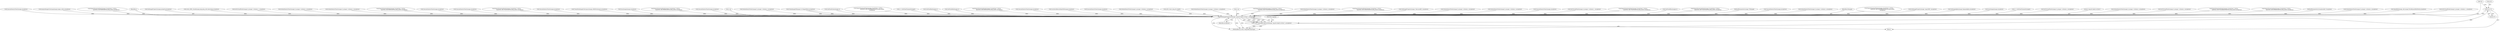 digraph "0_ImageMagick_816ecab6c532ae086ff4186b3eaf4aa7092d536f@array" {
"1009753" [label="(Call,s[1]='\0')"];
"1009760" [label="(Call,SetImageProperty(IMimage,\"png:bit-depth-written\",s,exception))"];
"1009758" [label="(Call,(void) SetImageProperty(IMimage,\"png:bit-depth-written\",s,exception))"];
"1008545" [label="(Call,GetVirtualPixels(image,0,y,image->columns,1,exception))"];
"1009762" [label="(Literal,\"png:bit-depth-written\")"];
"1001806" [label="(Call,GetAuthenticPixels(image,0,y,image->columns,1,exception))"];
"1008304" [label="(Call,GetVirtualPixels(image,0,y,image->columns,1,exception))"];
"1008625" [label="(Call,ExportQuantumPixels(image,(CacheView *) NULL,\n                  quantum_info,GrayAlphaQuantum,ping_pixels,exception))"];
"1008823" [label="(Call,ExportQuantumPixels(image,(CacheView *) NULL,\n                    quantum_info,RGBAQuantum,ping_pixels,exception))"];
"1000222" [label="(MethodParameterIn,ExceptionInfo *exception)"];
"1003384" [label="(Call,GetAuthenticPixels(image,0,y,image->columns,1,exception))"];
"1007702" [label="(Call,OpenBlob(image_info,image,WriteBinaryBlobMode,exception))"];
"1008735" [label="(Call,GetVirtualPixels(image,0,y,image->columns,1, exception))"];
"1009779" [label="(MethodReturn,static MagickBooleanType)"];
"1001127" [label="(Call,SyncAuthenticPixels(image,exception))"];
"1002636" [label="(Call,AcquireImageColormap(image,image_colors,exception))"];
"1008764" [label="(Call,ExportQuantumPixels(image,(CacheView *) NULL,\n                        quantum_info,RedQuantum,ping_pixels,exception))"];
"1009763" [label="(Identifier,s)"];
"1009200" [label="(Call,GetImageProperty(image,property,exception))"];
"1007687" [label="(Call,write_tIME_chunk(image,ping,ping_info,timestamp,exception))"];
"1008945" [label="(Call,GetVirtualPixels(image,0,y,image->columns,1, exception))"];
"1003068" [label="(Call,GetAuthenticPixels(image,0,y,image->columns,1,exception))"];
"1002318" [label="(Call,GetAuthenticPixels(image,0,y,image->columns,1,exception))"];
"1008584" [label="(Call,ExportQuantumPixels(image,(CacheView *) NULL,\n                    quantum_info,RedQuantum,ping_pixels,exception))"];
"1003287" [label="(Call,SyncAuthenticPixels(image,exception))"];
"1003760" [label="(Call,SyncAuthenticPixels(image,exception))"];
"1009758" [label="(Call,(void) SetImageProperty(IMimage,\"png:bit-depth-written\",s,exception))"];
"1008572" [label="(Call,ExportQuantumPixels(image,(CacheView *) NULL,\n                    quantum_info,GrayQuantum,ping_pixels,exception))"];
"1001231" [label="(Call,SyncAuthenticPixels(image,exception))"];
"1001007" [label="(Call,TransformImageColorspace(image,sRGBColorspace,exception))"];
"1001029" [label="(Call,SyncImage(image,exception))"];
"1008835" [label="(Call,ExportQuantumPixels(image,(CacheView *) NULL,\n                    quantum_info,RGBQuantum,ping_pixels,exception))"];
"1009767" [label="(Identifier,logging)"];
"1003428" [label="(Call,SyncAuthenticPixels(image,exception))"];
"1002334" [label="(Call,s=q)"];
"1003243" [label="(Call,GetAuthenticPixels(image,0,y,image->columns,1,exception))"];
"1000318" [label="(Call,CloneImage(IMimage,0,0,MagickFalse,exception))"];
"1002357" [label="(Call,GetPixelGreen(image,s))"];
"1009005" [label="(Call,ExportQuantumPixels(image,(CacheView *) NULL,\n                         quantum_info,GrayAlphaQuantum,ping_pixels,\n                         exception))"];
"1002375" [label="(Call,s+=GetPixelChannels(image))"];
"1002414" [label="(Call,GetPixelRed(image,s))"];
"1002409" [label="(Call,GetPixelRed(image,s))"];
"1009764" [label="(Identifier,exception)"];
"1008387" [label="(Call,ExportQuantumPixels(image,(CacheView *) NULL,\n                quantum_info,RedQuantum,ping_pixels,exception))"];
"1003129" [label="(Call,SyncAuthenticPixels(image,exception))"];
"1001419" [label="(Call,LosslessReduceDepthOK(image,exception))"];
"1001329" [label="(Call,SyncAuthenticPixels(image,exception))"];
"1003691" [label="(Call,GetAuthenticPixels(image,0,y,image->columns,1,exception))"];
"1009753" [label="(Call,s[1]='\0')"];
"1009746" [label="(Call,s[0]=(char) ping_bit_depth)"];
"1000223" [label="(Block,)"];
"1001089" [label="(Call,GetAuthenticPixels(image,0,y,image->columns,1,exception))"];
"1002389" [label="(Call,s=q)"];
"1009754" [label="(Call,s[1])"];
"1008776" [label="(Call,ExportQuantumPixels(image,(CacheView *) NULL,\n                        quantum_info,GrayQuantum,ping_pixels,exception))"];
"1003525" [label="(Call,GetAuthenticPixels(image,0,y,image->columns,1,exception))"];
"1009018" [label="(Call,ExportQuantumPixels(image,(CacheView *) NULL,\n                      quantum_info,IndexQuantum,ping_pixels,exception))"];
"1007677" [label="(Call,GetImageProperty(image,\"date:modify\",exception))"];
"1002703" [label="(Call,GetAuthenticPixels(image,0,y,image->columns,1,exception))"];
"1001193" [label="(Call,GetAuthenticPixels(image,0,y,image->columns,1,exception))"];
"1003569" [label="(Call,SyncAuthenticPixels(image,exception))"];
"1003924" [label="(Call,GetVirtualPixels(image,0,y,image->columns,1, exception))"];
"1008974" [label="(Call,ExportQuantumPixels(image,(CacheView *) NULL,\n                       quantum_info,GrayQuantum,ping_pixels,exception))"];
"1009757" [label="(Literal,'\0')"];
"1002364" [label="(Call,GetPixelBlue(image,s))"];
"1008327" [label="(Call,ExportQuantumPixels(image,(CacheView *) NULL,\n                quantum_info,GrayQuantum,ping_pixels,exception))"];
"1009760" [label="(Call,SetImageProperty(IMimage,\"png:bit-depth-written\",s,exception))"];
"1000221" [label="(MethodParameterIn,Image *IMimage)"];
"1002811" [label="(Call,SyncAuthenticPixels(image,exception))"];
"1001291" [label="(Call,GetAuthenticPixels(image,0,y,image->columns,1,exception))"];
"1009761" [label="(Identifier,IMimage)"];
"1008793" [label="(Call,ExportQuantumPixels(image,(CacheView *) NULL,\n                      quantum_info,GrayAlphaQuantum,ping_pixels,\n                      exception))"];
"1007663" [label="(Call,GetImageProperty(image,\"png:tIME\",exception))"];
"1007017" [label="(Call,SetImageAlpha(image,OpaqueAlpha,exception))"];
"1000951" [label="(Call,SyncImage(image,exception))"];
"1002423" [label="(Call,s+=GetPixelChannels(image))"];
"1009753" -> "1000223"  [label="AST: "];
"1009753" -> "1009757"  [label="CFG: "];
"1009754" -> "1009753"  [label="AST: "];
"1009757" -> "1009753"  [label="AST: "];
"1009759" -> "1009753"  [label="CFG: "];
"1009753" -> "1009779"  [label="DDG: "];
"1009753" -> "1009760"  [label="DDG: "];
"1009760" -> "1009758"  [label="AST: "];
"1009760" -> "1009764"  [label="CFG: "];
"1009761" -> "1009760"  [label="AST: "];
"1009762" -> "1009760"  [label="AST: "];
"1009763" -> "1009760"  [label="AST: "];
"1009764" -> "1009760"  [label="AST: "];
"1009758" -> "1009760"  [label="CFG: "];
"1009760" -> "1009779"  [label="DDG: "];
"1009760" -> "1009779"  [label="DDG: "];
"1009760" -> "1009779"  [label="DDG: "];
"1009760" -> "1009758"  [label="DDG: "];
"1009760" -> "1009758"  [label="DDG: "];
"1009760" -> "1009758"  [label="DDG: "];
"1009760" -> "1009758"  [label="DDG: "];
"1000318" -> "1009760"  [label="DDG: "];
"1000318" -> "1009760"  [label="DDG: "];
"1000221" -> "1009760"  [label="DDG: "];
"1009746" -> "1009760"  [label="DDG: "];
"1002375" -> "1009760"  [label="DDG: "];
"1002423" -> "1009760"  [label="DDG: "];
"1002364" -> "1009760"  [label="DDG: "];
"1002334" -> "1009760"  [label="DDG: "];
"1002357" -> "1009760"  [label="DDG: "];
"1002414" -> "1009760"  [label="DDG: "];
"1002389" -> "1009760"  [label="DDG: "];
"1002409" -> "1009760"  [label="DDG: "];
"1008625" -> "1009760"  [label="DDG: "];
"1008776" -> "1009760"  [label="DDG: "];
"1008974" -> "1009760"  [label="DDG: "];
"1007017" -> "1009760"  [label="DDG: "];
"1008835" -> "1009760"  [label="DDG: "];
"1009200" -> "1009760"  [label="DDG: "];
"1007663" -> "1009760"  [label="DDG: "];
"1007687" -> "1009760"  [label="DDG: "];
"1008793" -> "1009760"  [label="DDG: "];
"1008584" -> "1009760"  [label="DDG: "];
"1008735" -> "1009760"  [label="DDG: "];
"1008945" -> "1009760"  [label="DDG: "];
"1008304" -> "1009760"  [label="DDG: "];
"1008823" -> "1009760"  [label="DDG: "];
"1008327" -> "1009760"  [label="DDG: "];
"1009005" -> "1009760"  [label="DDG: "];
"1008387" -> "1009760"  [label="DDG: "];
"1007677" -> "1009760"  [label="DDG: "];
"1008572" -> "1009760"  [label="DDG: "];
"1008545" -> "1009760"  [label="DDG: "];
"1008764" -> "1009760"  [label="DDG: "];
"1009018" -> "1009760"  [label="DDG: "];
"1007702" -> "1009760"  [label="DDG: "];
"1000222" -> "1009760"  [label="DDG: "];
"1001089" -> "1009760"  [label="DDG: "];
"1000951" -> "1009760"  [label="DDG: "];
"1001127" -> "1009760"  [label="DDG: "];
"1003691" -> "1009760"  [label="DDG: "];
"1003525" -> "1009760"  [label="DDG: "];
"1003428" -> "1009760"  [label="DDG: "];
"1003569" -> "1009760"  [label="DDG: "];
"1001806" -> "1009760"  [label="DDG: "];
"1003243" -> "1009760"  [label="DDG: "];
"1003068" -> "1009760"  [label="DDG: "];
"1001291" -> "1009760"  [label="DDG: "];
"1002636" -> "1009760"  [label="DDG: "];
"1001231" -> "1009760"  [label="DDG: "];
"1002703" -> "1009760"  [label="DDG: "];
"1003129" -> "1009760"  [label="DDG: "];
"1002811" -> "1009760"  [label="DDG: "];
"1003924" -> "1009760"  [label="DDG: "];
"1002318" -> "1009760"  [label="DDG: "];
"1003384" -> "1009760"  [label="DDG: "];
"1001419" -> "1009760"  [label="DDG: "];
"1001007" -> "1009760"  [label="DDG: "];
"1001329" -> "1009760"  [label="DDG: "];
"1003287" -> "1009760"  [label="DDG: "];
"1001029" -> "1009760"  [label="DDG: "];
"1003760" -> "1009760"  [label="DDG: "];
"1001193" -> "1009760"  [label="DDG: "];
"1009758" -> "1000223"  [label="AST: "];
"1009759" -> "1009758"  [label="AST: "];
"1009767" -> "1009758"  [label="CFG: "];
"1009758" -> "1009779"  [label="DDG: "];
"1009758" -> "1009779"  [label="DDG: "];
}
